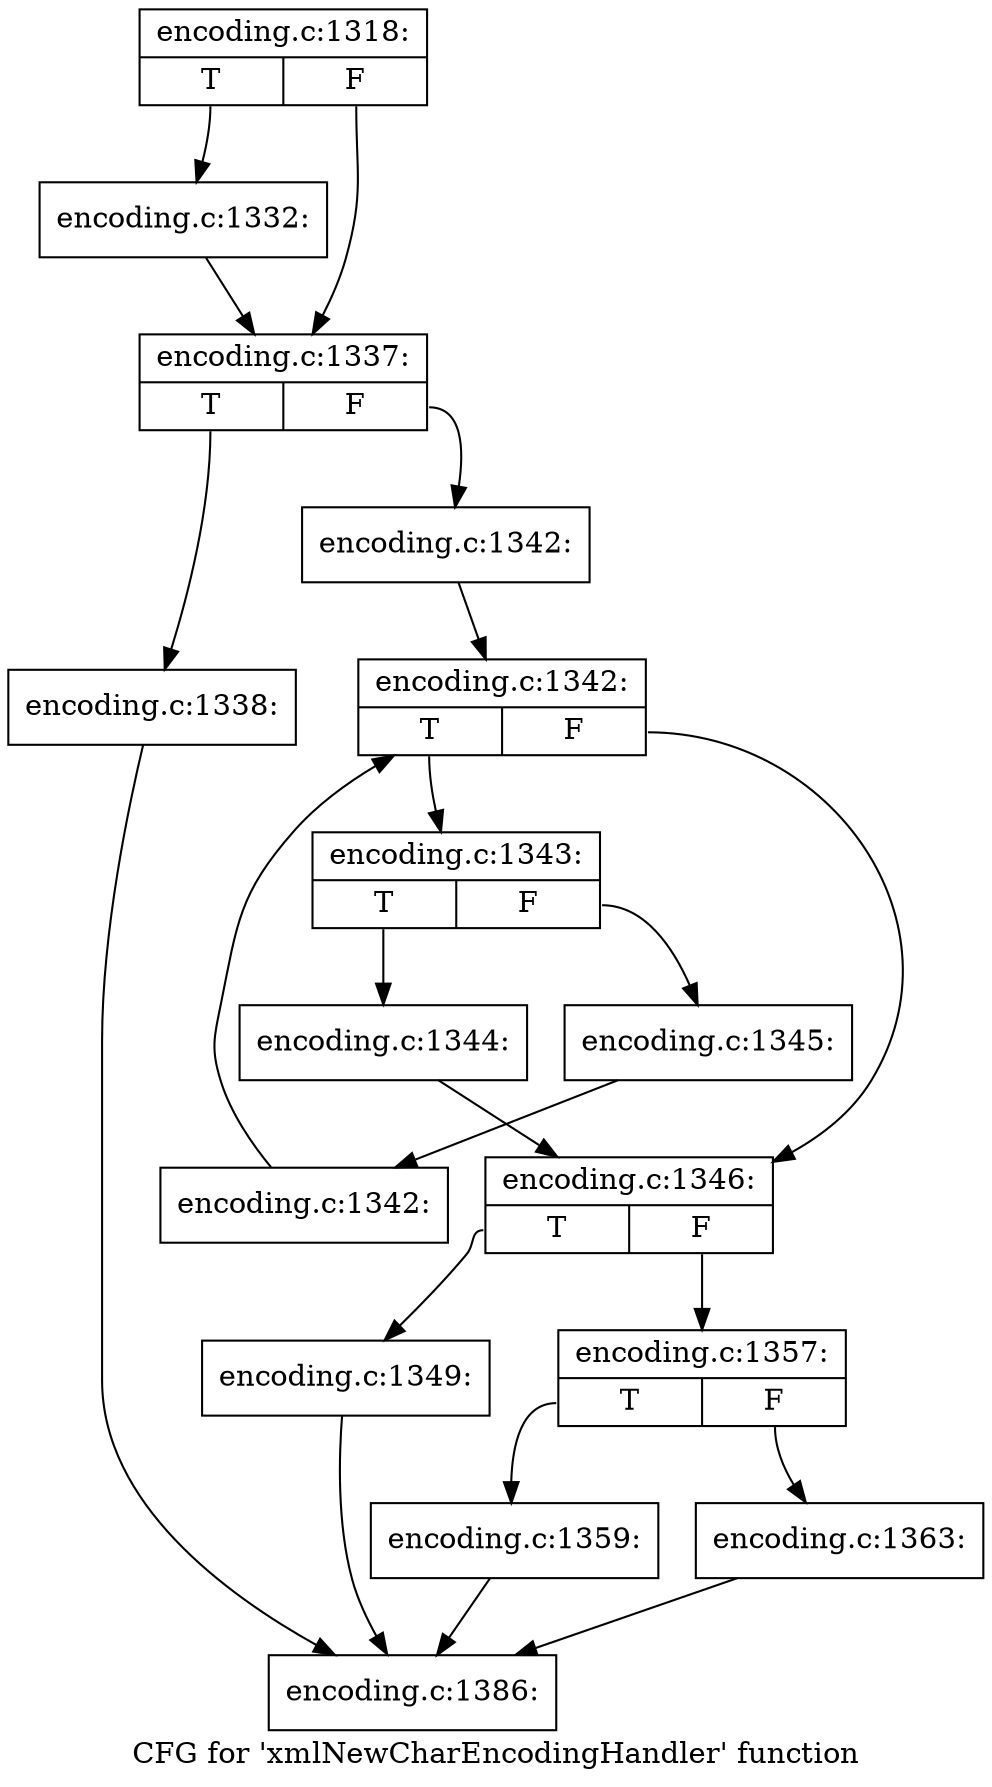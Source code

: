 digraph "CFG for 'xmlNewCharEncodingHandler' function" {
	label="CFG for 'xmlNewCharEncodingHandler' function";

	Node0x5557bd8772e0 [shape=record,label="{encoding.c:1318:|{<s0>T|<s1>F}}"];
	Node0x5557bd8772e0:s0 -> Node0x5557bd8bf330;
	Node0x5557bd8772e0:s1 -> Node0x5557bd8bf380;
	Node0x5557bd8bf330 [shape=record,label="{encoding.c:1332:}"];
	Node0x5557bd8bf330 -> Node0x5557bd8bf380;
	Node0x5557bd8bf380 [shape=record,label="{encoding.c:1337:|{<s0>T|<s1>F}}"];
	Node0x5557bd8bf380:s0 -> Node0x5557bd8bf870;
	Node0x5557bd8bf380:s1 -> Node0x5557bd8bf8c0;
	Node0x5557bd8bf870 [shape=record,label="{encoding.c:1338:}"];
	Node0x5557bd8bf870 -> Node0x5557bd8bc580;
	Node0x5557bd8bf8c0 [shape=record,label="{encoding.c:1342:}"];
	Node0x5557bd8bf8c0 -> Node0x5557bd8d4b00;
	Node0x5557bd8d4b00 [shape=record,label="{encoding.c:1342:|{<s0>T|<s1>F}}"];
	Node0x5557bd8d4b00:s0 -> Node0x5557bd8d4de0;
	Node0x5557bd8d4b00:s1 -> Node0x5557bd8cac10;
	Node0x5557bd8d4de0 [shape=record,label="{encoding.c:1343:|{<s0>T|<s1>F}}"];
	Node0x5557bd8d4de0:s0 -> Node0x5557bd8d5570;
	Node0x5557bd8d4de0:s1 -> Node0x5557bd8d55c0;
	Node0x5557bd8d5570 [shape=record,label="{encoding.c:1344:}"];
	Node0x5557bd8d5570 -> Node0x5557bd8cac10;
	Node0x5557bd8d55c0 [shape=record,label="{encoding.c:1345:}"];
	Node0x5557bd8d55c0 -> Node0x5557bd8d4d50;
	Node0x5557bd8d4d50 [shape=record,label="{encoding.c:1342:}"];
	Node0x5557bd8d4d50 -> Node0x5557bd8d4b00;
	Node0x5557bd8cac10 [shape=record,label="{encoding.c:1346:|{<s0>T|<s1>F}}"];
	Node0x5557bd8cac10:s0 -> Node0x5557bd8d6200;
	Node0x5557bd8cac10:s1 -> Node0x5557bd8d6250;
	Node0x5557bd8d6200 [shape=record,label="{encoding.c:1349:}"];
	Node0x5557bd8d6200 -> Node0x5557bd8bc580;
	Node0x5557bd8d6250 [shape=record,label="{encoding.c:1357:|{<s0>T|<s1>F}}"];
	Node0x5557bd8d6250:s0 -> Node0x5557bd8dfc70;
	Node0x5557bd8d6250:s1 -> Node0x5557bd8dfcc0;
	Node0x5557bd8dfc70 [shape=record,label="{encoding.c:1359:}"];
	Node0x5557bd8dfc70 -> Node0x5557bd8bc580;
	Node0x5557bd8dfcc0 [shape=record,label="{encoding.c:1363:}"];
	Node0x5557bd8dfcc0 -> Node0x5557bd8bc580;
	Node0x5557bd8bc580 [shape=record,label="{encoding.c:1386:}"];
}
